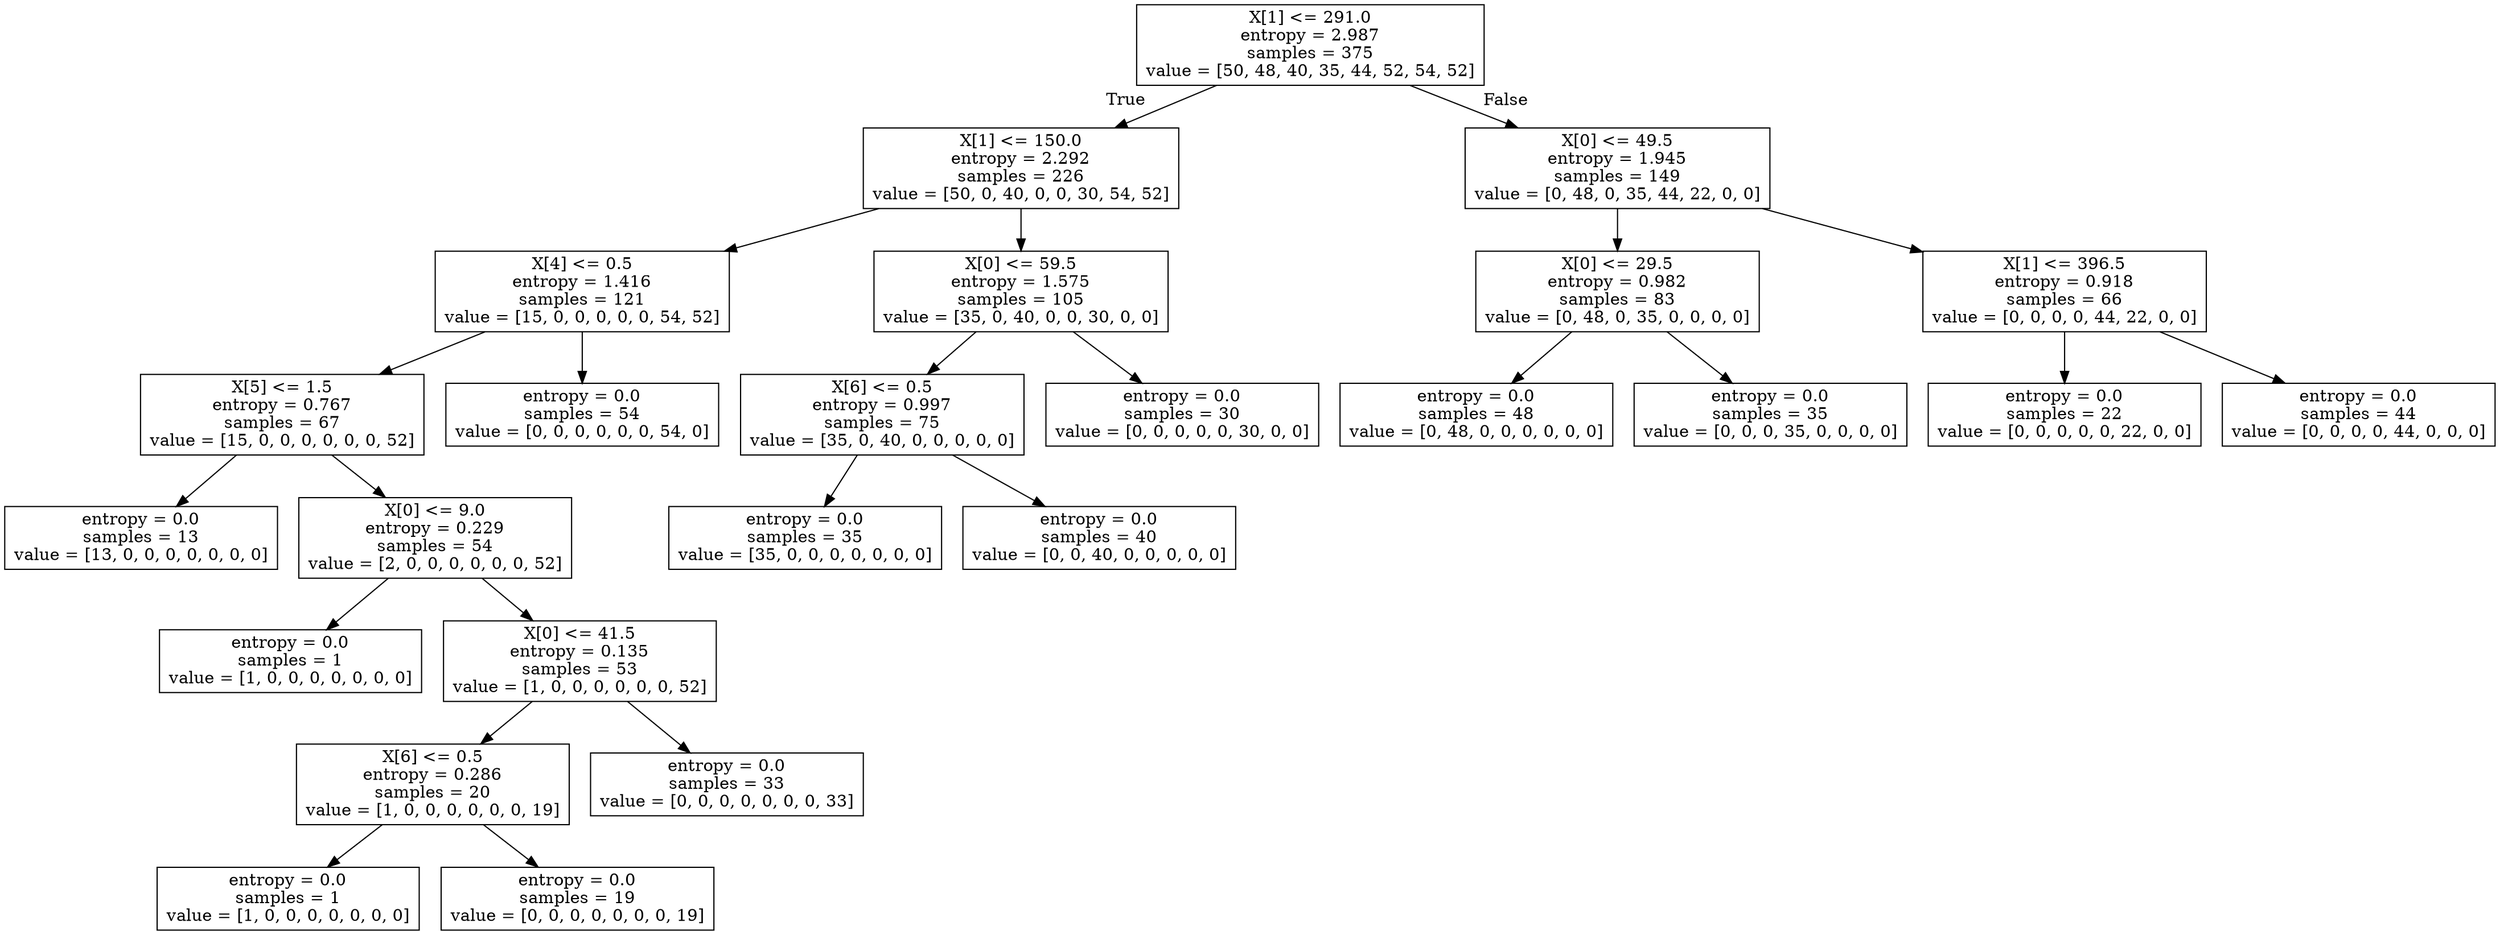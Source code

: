 digraph Tree {
node [shape=box] ;
0 [label="X[1] <= 291.0\nentropy = 2.987\nsamples = 375\nvalue = [50, 48, 40, 35, 44, 52, 54, 52]"] ;
1 [label="X[1] <= 150.0\nentropy = 2.292\nsamples = 226\nvalue = [50, 0, 40, 0, 0, 30, 54, 52]"] ;
0 -> 1 [labeldistance=2.5, labelangle=45, headlabel="True"] ;
2 [label="X[4] <= 0.5\nentropy = 1.416\nsamples = 121\nvalue = [15, 0, 0, 0, 0, 0, 54, 52]"] ;
1 -> 2 ;
3 [label="X[5] <= 1.5\nentropy = 0.767\nsamples = 67\nvalue = [15, 0, 0, 0, 0, 0, 0, 52]"] ;
2 -> 3 ;
4 [label="entropy = 0.0\nsamples = 13\nvalue = [13, 0, 0, 0, 0, 0, 0, 0]"] ;
3 -> 4 ;
5 [label="X[0] <= 9.0\nentropy = 0.229\nsamples = 54\nvalue = [2, 0, 0, 0, 0, 0, 0, 52]"] ;
3 -> 5 ;
6 [label="entropy = 0.0\nsamples = 1\nvalue = [1, 0, 0, 0, 0, 0, 0, 0]"] ;
5 -> 6 ;
7 [label="X[0] <= 41.5\nentropy = 0.135\nsamples = 53\nvalue = [1, 0, 0, 0, 0, 0, 0, 52]"] ;
5 -> 7 ;
8 [label="X[6] <= 0.5\nentropy = 0.286\nsamples = 20\nvalue = [1, 0, 0, 0, 0, 0, 0, 19]"] ;
7 -> 8 ;
9 [label="entropy = 0.0\nsamples = 1\nvalue = [1, 0, 0, 0, 0, 0, 0, 0]"] ;
8 -> 9 ;
10 [label="entropy = 0.0\nsamples = 19\nvalue = [0, 0, 0, 0, 0, 0, 0, 19]"] ;
8 -> 10 ;
11 [label="entropy = 0.0\nsamples = 33\nvalue = [0, 0, 0, 0, 0, 0, 0, 33]"] ;
7 -> 11 ;
12 [label="entropy = 0.0\nsamples = 54\nvalue = [0, 0, 0, 0, 0, 0, 54, 0]"] ;
2 -> 12 ;
13 [label="X[0] <= 59.5\nentropy = 1.575\nsamples = 105\nvalue = [35, 0, 40, 0, 0, 30, 0, 0]"] ;
1 -> 13 ;
14 [label="X[6] <= 0.5\nentropy = 0.997\nsamples = 75\nvalue = [35, 0, 40, 0, 0, 0, 0, 0]"] ;
13 -> 14 ;
15 [label="entropy = 0.0\nsamples = 35\nvalue = [35, 0, 0, 0, 0, 0, 0, 0]"] ;
14 -> 15 ;
16 [label="entropy = 0.0\nsamples = 40\nvalue = [0, 0, 40, 0, 0, 0, 0, 0]"] ;
14 -> 16 ;
17 [label="entropy = 0.0\nsamples = 30\nvalue = [0, 0, 0, 0, 0, 30, 0, 0]"] ;
13 -> 17 ;
18 [label="X[0] <= 49.5\nentropy = 1.945\nsamples = 149\nvalue = [0, 48, 0, 35, 44, 22, 0, 0]"] ;
0 -> 18 [labeldistance=2.5, labelangle=-45, headlabel="False"] ;
19 [label="X[0] <= 29.5\nentropy = 0.982\nsamples = 83\nvalue = [0, 48, 0, 35, 0, 0, 0, 0]"] ;
18 -> 19 ;
20 [label="entropy = 0.0\nsamples = 48\nvalue = [0, 48, 0, 0, 0, 0, 0, 0]"] ;
19 -> 20 ;
21 [label="entropy = 0.0\nsamples = 35\nvalue = [0, 0, 0, 35, 0, 0, 0, 0]"] ;
19 -> 21 ;
22 [label="X[1] <= 396.5\nentropy = 0.918\nsamples = 66\nvalue = [0, 0, 0, 0, 44, 22, 0, 0]"] ;
18 -> 22 ;
23 [label="entropy = 0.0\nsamples = 22\nvalue = [0, 0, 0, 0, 0, 22, 0, 0]"] ;
22 -> 23 ;
24 [label="entropy = 0.0\nsamples = 44\nvalue = [0, 0, 0, 0, 44, 0, 0, 0]"] ;
22 -> 24 ;
}